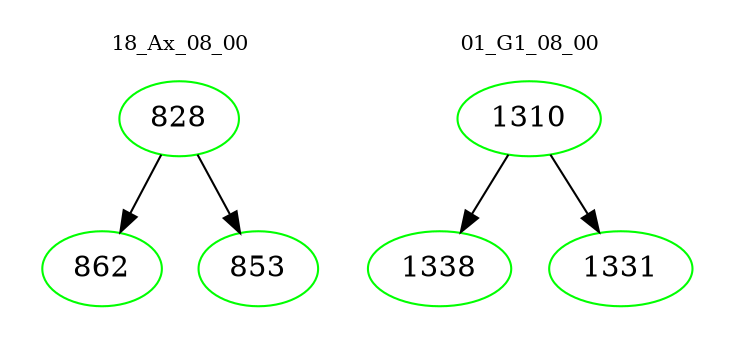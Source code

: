 digraph{
subgraph cluster_0 {
color = white
label = "18_Ax_08_00";
fontsize=10;
T0_828 [label="828", color="green"]
T0_828 -> T0_862 [color="black"]
T0_862 [label="862", color="green"]
T0_828 -> T0_853 [color="black"]
T0_853 [label="853", color="green"]
}
subgraph cluster_1 {
color = white
label = "01_G1_08_00";
fontsize=10;
T1_1310 [label="1310", color="green"]
T1_1310 -> T1_1338 [color="black"]
T1_1338 [label="1338", color="green"]
T1_1310 -> T1_1331 [color="black"]
T1_1331 [label="1331", color="green"]
}
}
